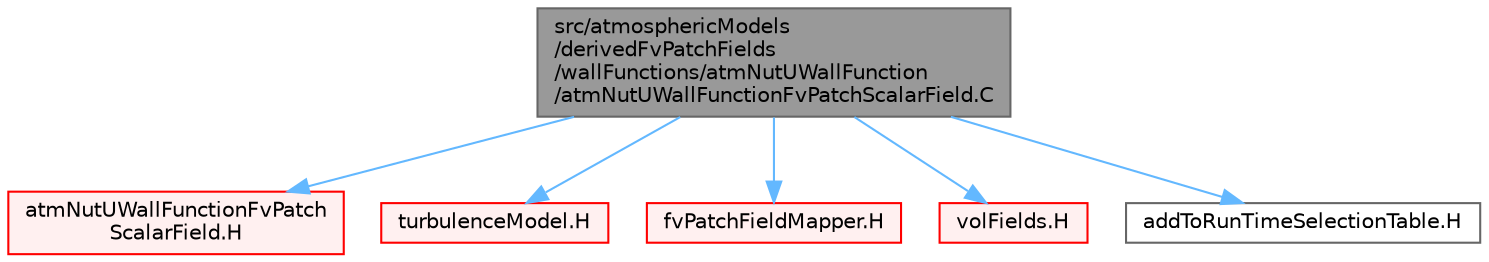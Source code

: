 digraph "src/atmosphericModels/derivedFvPatchFields/wallFunctions/atmNutUWallFunction/atmNutUWallFunctionFvPatchScalarField.C"
{
 // LATEX_PDF_SIZE
  bgcolor="transparent";
  edge [fontname=Helvetica,fontsize=10,labelfontname=Helvetica,labelfontsize=10];
  node [fontname=Helvetica,fontsize=10,shape=box,height=0.2,width=0.4];
  Node1 [id="Node000001",label="src/atmosphericModels\l/derivedFvPatchFields\l/wallFunctions/atmNutUWallFunction\l/atmNutUWallFunctionFvPatchScalarField.C",height=0.2,width=0.4,color="gray40", fillcolor="grey60", style="filled", fontcolor="black",tooltip=" "];
  Node1 -> Node2 [id="edge1_Node000001_Node000002",color="steelblue1",style="solid",tooltip=" "];
  Node2 [id="Node000002",label="atmNutUWallFunctionFvPatch\lScalarField.H",height=0.2,width=0.4,color="red", fillcolor="#FFF0F0", style="filled",URL="$atmNutUWallFunctionFvPatchScalarField_8H.html",tooltip=" "];
  Node1 -> Node298 [id="edge2_Node000001_Node000298",color="steelblue1",style="solid",tooltip=" "];
  Node298 [id="Node000298",label="turbulenceModel.H",height=0.2,width=0.4,color="red", fillcolor="#FFF0F0", style="filled",URL="$turbulenceModel_8H.html",tooltip=" "];
  Node1 -> Node403 [id="edge3_Node000001_Node000403",color="steelblue1",style="solid",tooltip=" "];
  Node403 [id="Node000403",label="fvPatchFieldMapper.H",height=0.2,width=0.4,color="red", fillcolor="#FFF0F0", style="filled",URL="$fvPatchFieldMapper_8H.html",tooltip=" "];
  Node1 -> Node305 [id="edge4_Node000001_Node000305",color="steelblue1",style="solid",tooltip=" "];
  Node305 [id="Node000305",label="volFields.H",height=0.2,width=0.4,color="red", fillcolor="#FFF0F0", style="filled",URL="$volFields_8H.html",tooltip=" "];
  Node1 -> Node404 [id="edge5_Node000001_Node000404",color="steelblue1",style="solid",tooltip=" "];
  Node404 [id="Node000404",label="addToRunTimeSelectionTable.H",height=0.2,width=0.4,color="grey40", fillcolor="white", style="filled",URL="$addToRunTimeSelectionTable_8H.html",tooltip="Macros for easy insertion into run-time selection tables."];
}
